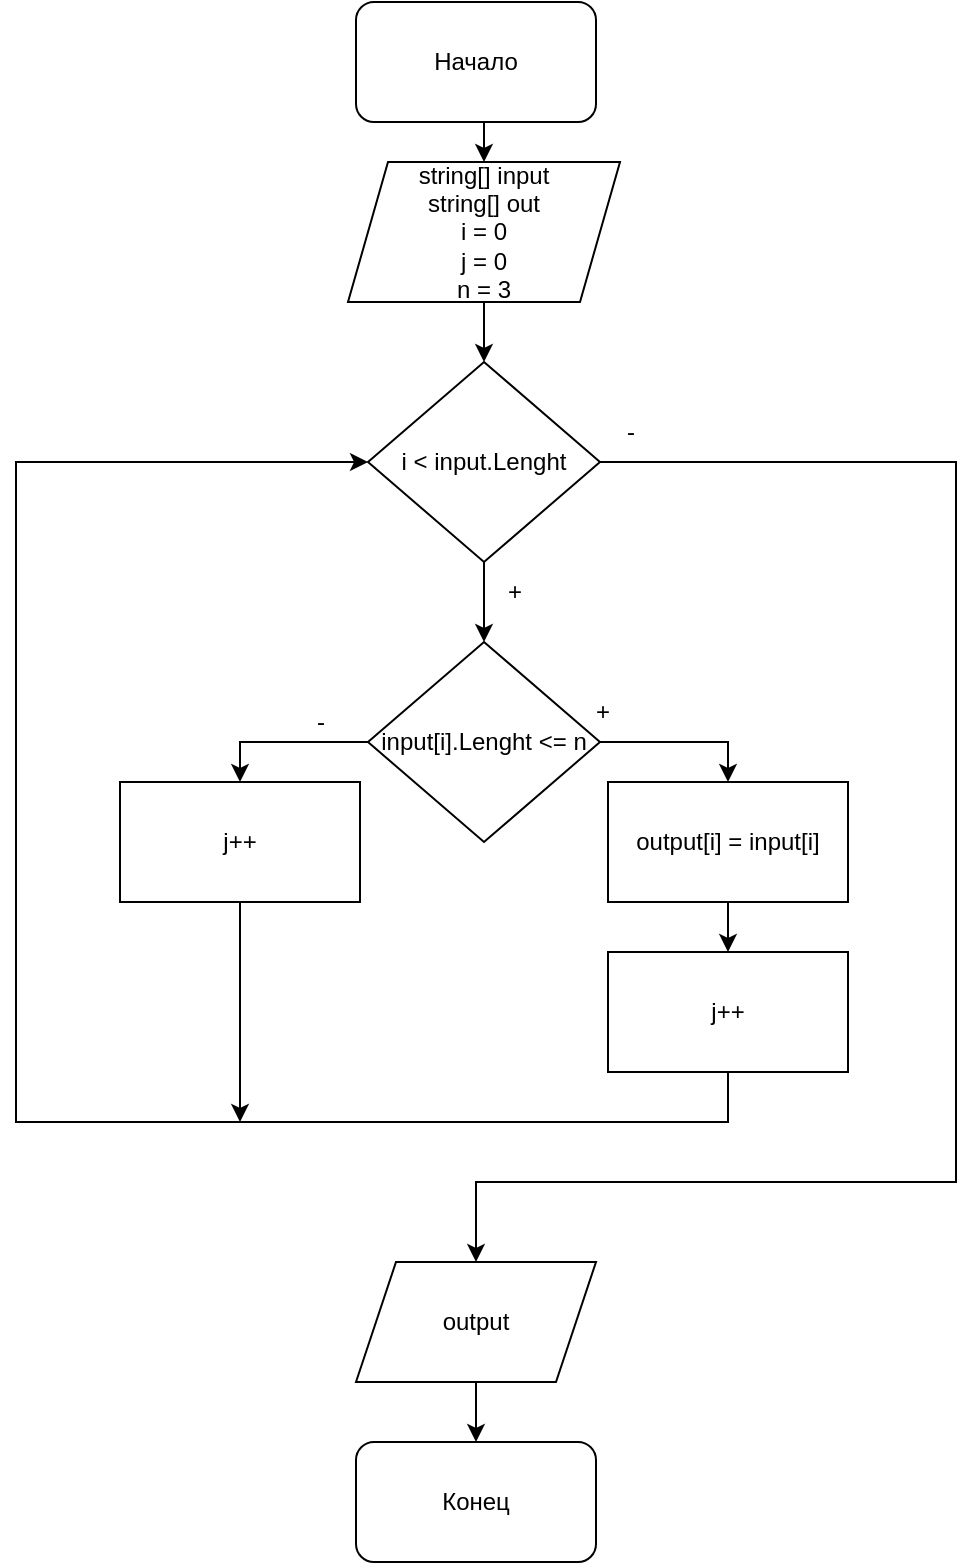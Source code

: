 <mxfile version="20.3.3" type="device"><diagram id="XRZiEhMY_MuthFS7mQr3" name="Страница 1"><mxGraphModel dx="990" dy="575" grid="1" gridSize="10" guides="1" tooltips="1" connect="1" arrows="1" fold="1" page="1" pageScale="1" pageWidth="827" pageHeight="1169" math="0" shadow="0"><root><mxCell id="0"/><mxCell id="1" parent="0"/><mxCell id="BJsIDhduB_s6ylelHN4z-3" style="edgeStyle=orthogonalEdgeStyle;rounded=0;orthogonalLoop=1;jettySize=auto;html=1;exitX=0.5;exitY=1;exitDx=0;exitDy=0;entryX=0.5;entryY=0;entryDx=0;entryDy=0;" edge="1" parent="1" source="BJsIDhduB_s6ylelHN4z-1" target="BJsIDhduB_s6ylelHN4z-2"><mxGeometry relative="1" as="geometry"/></mxCell><mxCell id="BJsIDhduB_s6ylelHN4z-1" value="Начало" style="rounded=1;whiteSpace=wrap;html=1;" vertex="1" parent="1"><mxGeometry x="350" y="40" width="120" height="60" as="geometry"/></mxCell><mxCell id="BJsIDhduB_s6ylelHN4z-5" style="edgeStyle=orthogonalEdgeStyle;rounded=0;orthogonalLoop=1;jettySize=auto;html=1;exitX=0.5;exitY=1;exitDx=0;exitDy=0;entryX=0.5;entryY=0;entryDx=0;entryDy=0;" edge="1" parent="1" source="BJsIDhduB_s6ylelHN4z-2" target="BJsIDhduB_s6ylelHN4z-4"><mxGeometry relative="1" as="geometry"/></mxCell><mxCell id="BJsIDhduB_s6ylelHN4z-2" value="string[] input&lt;br&gt;string[] out&lt;br&gt;i = 0&lt;br&gt;j = 0&lt;br&gt;n = 3" style="shape=parallelogram;perimeter=parallelogramPerimeter;whiteSpace=wrap;html=1;fixedSize=1;" vertex="1" parent="1"><mxGeometry x="346" y="120" width="136" height="70" as="geometry"/></mxCell><mxCell id="BJsIDhduB_s6ylelHN4z-19" style="edgeStyle=orthogonalEdgeStyle;rounded=0;orthogonalLoop=1;jettySize=auto;html=1;exitX=0.5;exitY=1;exitDx=0;exitDy=0;" edge="1" parent="1" source="BJsIDhduB_s6ylelHN4z-4" target="BJsIDhduB_s6ylelHN4z-8"><mxGeometry relative="1" as="geometry"/></mxCell><mxCell id="BJsIDhduB_s6ylelHN4z-26" style="edgeStyle=orthogonalEdgeStyle;rounded=0;orthogonalLoop=1;jettySize=auto;html=1;exitX=1;exitY=0.5;exitDx=0;exitDy=0;entryX=0.5;entryY=0;entryDx=0;entryDy=0;" edge="1" parent="1" source="BJsIDhduB_s6ylelHN4z-4" target="BJsIDhduB_s6ylelHN4z-23"><mxGeometry relative="1" as="geometry"><Array as="points"><mxPoint x="650" y="270"/><mxPoint x="650" y="630"/><mxPoint x="410" y="630"/></Array></mxGeometry></mxCell><mxCell id="BJsIDhduB_s6ylelHN4z-4" value="i &amp;lt; input.Lenght" style="rhombus;whiteSpace=wrap;html=1;" vertex="1" parent="1"><mxGeometry x="356" y="220" width="116" height="100" as="geometry"/></mxCell><mxCell id="BJsIDhduB_s6ylelHN4z-12" style="edgeStyle=orthogonalEdgeStyle;rounded=0;orthogonalLoop=1;jettySize=auto;html=1;exitX=1;exitY=0.5;exitDx=0;exitDy=0;entryX=0.5;entryY=0;entryDx=0;entryDy=0;" edge="1" parent="1" source="BJsIDhduB_s6ylelHN4z-8" target="BJsIDhduB_s6ylelHN4z-11"><mxGeometry relative="1" as="geometry"><Array as="points"><mxPoint x="536" y="410"/></Array></mxGeometry></mxCell><mxCell id="BJsIDhduB_s6ylelHN4z-17" style="edgeStyle=orthogonalEdgeStyle;rounded=0;orthogonalLoop=1;jettySize=auto;html=1;exitX=0;exitY=0.5;exitDx=0;exitDy=0;entryX=0.5;entryY=0;entryDx=0;entryDy=0;" edge="1" parent="1" source="BJsIDhduB_s6ylelHN4z-8" target="BJsIDhduB_s6ylelHN4z-16"><mxGeometry relative="1" as="geometry"/></mxCell><mxCell id="BJsIDhduB_s6ylelHN4z-8" value="input[i].Lenght &amp;lt;= n" style="rhombus;whiteSpace=wrap;html=1;" vertex="1" parent="1"><mxGeometry x="356" y="360" width="116" height="100" as="geometry"/></mxCell><mxCell id="BJsIDhduB_s6ylelHN4z-10" value="+" style="text;html=1;align=center;verticalAlign=middle;resizable=0;points=[];autosize=1;strokeColor=none;fillColor=none;" vertex="1" parent="1"><mxGeometry x="414" y="320" width="30" height="30" as="geometry"/></mxCell><mxCell id="BJsIDhduB_s6ylelHN4z-15" style="edgeStyle=orthogonalEdgeStyle;rounded=0;orthogonalLoop=1;jettySize=auto;html=1;exitX=0.5;exitY=1;exitDx=0;exitDy=0;entryX=0.5;entryY=0;entryDx=0;entryDy=0;" edge="1" parent="1" source="BJsIDhduB_s6ylelHN4z-11" target="BJsIDhduB_s6ylelHN4z-14"><mxGeometry relative="1" as="geometry"><mxPoint x="542" y="510" as="targetPoint"/></mxGeometry></mxCell><mxCell id="BJsIDhduB_s6ylelHN4z-11" value="output[i] = input[i]" style="rounded=0;whiteSpace=wrap;html=1;" vertex="1" parent="1"><mxGeometry x="476" y="430" width="120" height="60" as="geometry"/></mxCell><mxCell id="BJsIDhduB_s6ylelHN4z-13" value="+" style="text;html=1;align=center;verticalAlign=middle;resizable=0;points=[];autosize=1;strokeColor=none;fillColor=none;" vertex="1" parent="1"><mxGeometry x="458" y="380" width="30" height="30" as="geometry"/></mxCell><mxCell id="BJsIDhduB_s6ylelHN4z-20" style="edgeStyle=orthogonalEdgeStyle;rounded=0;orthogonalLoop=1;jettySize=auto;html=1;entryX=0;entryY=0.5;entryDx=0;entryDy=0;" edge="1" parent="1" source="BJsIDhduB_s6ylelHN4z-14" target="BJsIDhduB_s6ylelHN4z-4"><mxGeometry relative="1" as="geometry"><Array as="points"><mxPoint x="536" y="600"/><mxPoint x="180" y="600"/><mxPoint x="180" y="270"/></Array></mxGeometry></mxCell><mxCell id="BJsIDhduB_s6ylelHN4z-14" value="j++" style="rounded=0;whiteSpace=wrap;html=1;" vertex="1" parent="1"><mxGeometry x="476" y="515" width="120" height="60" as="geometry"/></mxCell><mxCell id="BJsIDhduB_s6ylelHN4z-22" style="edgeStyle=orthogonalEdgeStyle;rounded=0;orthogonalLoop=1;jettySize=auto;html=1;exitX=0.5;exitY=1;exitDx=0;exitDy=0;" edge="1" parent="1" source="BJsIDhduB_s6ylelHN4z-16"><mxGeometry relative="1" as="geometry"><mxPoint x="292" y="600" as="targetPoint"/></mxGeometry></mxCell><mxCell id="BJsIDhduB_s6ylelHN4z-16" value="j++" style="rounded=0;whiteSpace=wrap;html=1;" vertex="1" parent="1"><mxGeometry x="232" y="430" width="120" height="60" as="geometry"/></mxCell><mxCell id="BJsIDhduB_s6ylelHN4z-18" value="-" style="text;html=1;align=center;verticalAlign=middle;resizable=0;points=[];autosize=1;strokeColor=none;fillColor=none;" vertex="1" parent="1"><mxGeometry x="317" y="385" width="30" height="30" as="geometry"/></mxCell><mxCell id="BJsIDhduB_s6ylelHN4z-25" value="" style="edgeStyle=orthogonalEdgeStyle;rounded=0;orthogonalLoop=1;jettySize=auto;html=1;" edge="1" parent="1" source="BJsIDhduB_s6ylelHN4z-23" target="BJsIDhduB_s6ylelHN4z-24"><mxGeometry relative="1" as="geometry"/></mxCell><mxCell id="BJsIDhduB_s6ylelHN4z-23" value="output" style="shape=parallelogram;perimeter=parallelogramPerimeter;whiteSpace=wrap;html=1;fixedSize=1;" vertex="1" parent="1"><mxGeometry x="350" y="670" width="120" height="60" as="geometry"/></mxCell><mxCell id="BJsIDhduB_s6ylelHN4z-24" value="Конец" style="rounded=1;whiteSpace=wrap;html=1;" vertex="1" parent="1"><mxGeometry x="350" y="760" width="120" height="60" as="geometry"/></mxCell><mxCell id="BJsIDhduB_s6ylelHN4z-27" value="-" style="text;html=1;align=center;verticalAlign=middle;resizable=0;points=[];autosize=1;strokeColor=none;fillColor=none;" vertex="1" parent="1"><mxGeometry x="472" y="240" width="30" height="30" as="geometry"/></mxCell></root></mxGraphModel></diagram></mxfile>